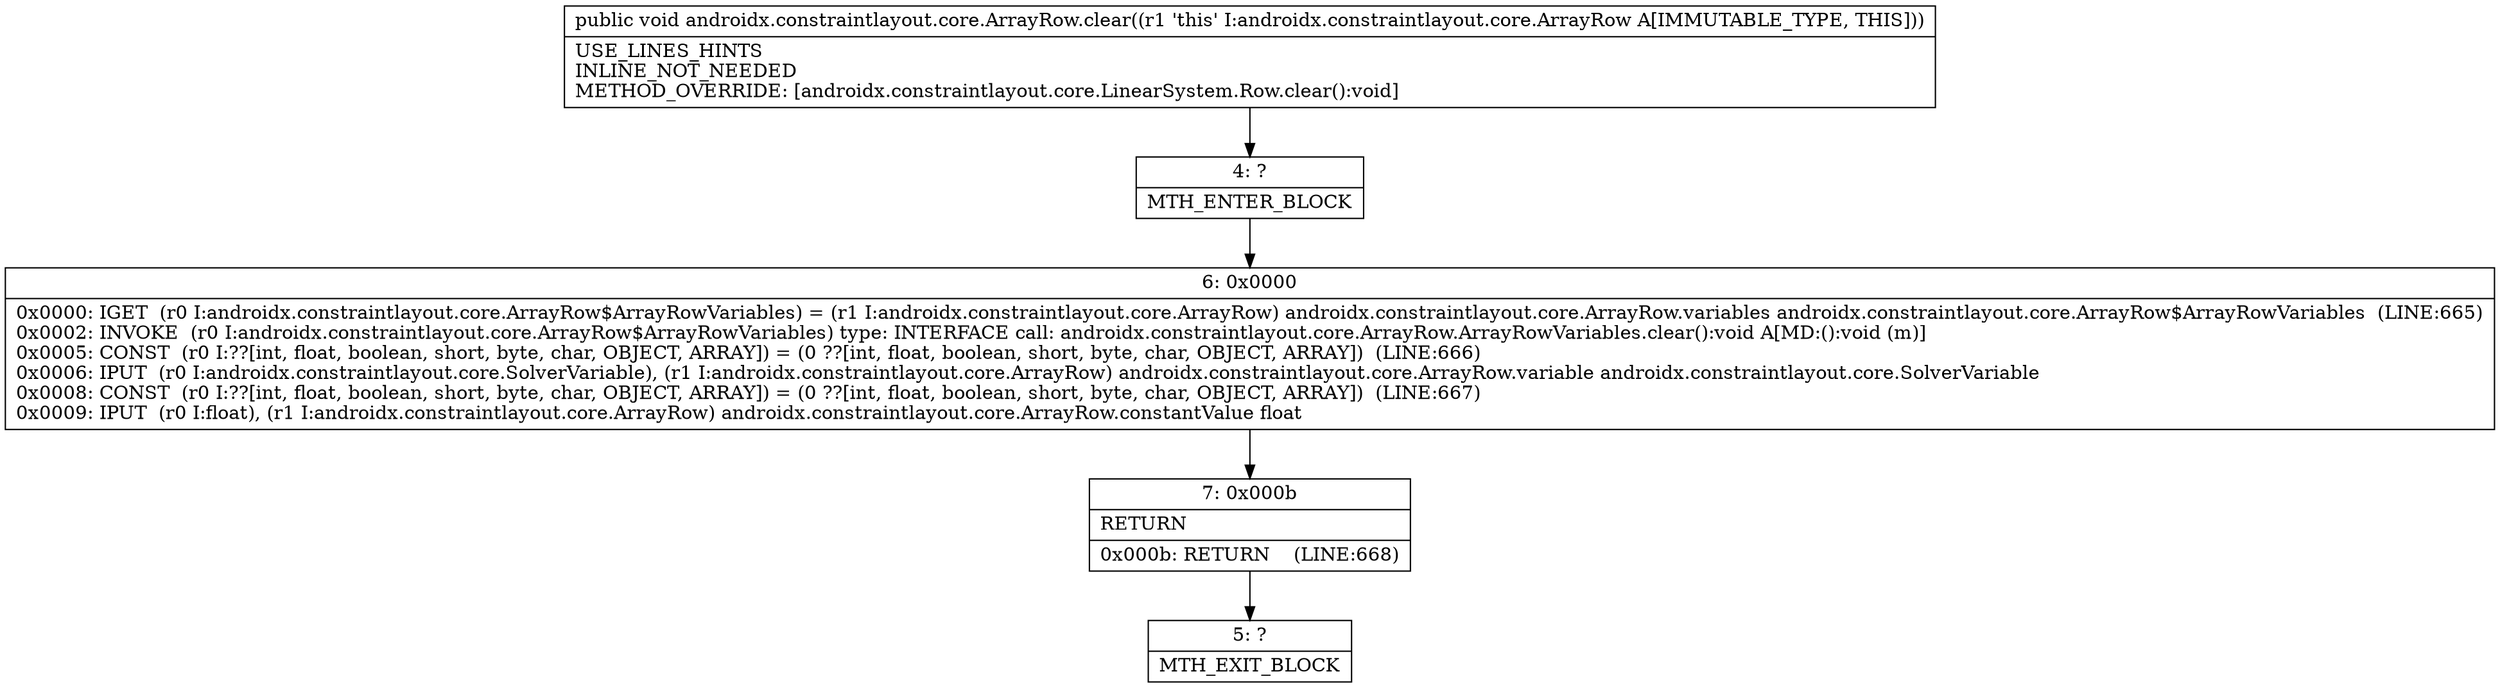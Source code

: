 digraph "CFG forandroidx.constraintlayout.core.ArrayRow.clear()V" {
Node_4 [shape=record,label="{4\:\ ?|MTH_ENTER_BLOCK\l}"];
Node_6 [shape=record,label="{6\:\ 0x0000|0x0000: IGET  (r0 I:androidx.constraintlayout.core.ArrayRow$ArrayRowVariables) = (r1 I:androidx.constraintlayout.core.ArrayRow) androidx.constraintlayout.core.ArrayRow.variables androidx.constraintlayout.core.ArrayRow$ArrayRowVariables  (LINE:665)\l0x0002: INVOKE  (r0 I:androidx.constraintlayout.core.ArrayRow$ArrayRowVariables) type: INTERFACE call: androidx.constraintlayout.core.ArrayRow.ArrayRowVariables.clear():void A[MD:():void (m)]\l0x0005: CONST  (r0 I:??[int, float, boolean, short, byte, char, OBJECT, ARRAY]) = (0 ??[int, float, boolean, short, byte, char, OBJECT, ARRAY])  (LINE:666)\l0x0006: IPUT  (r0 I:androidx.constraintlayout.core.SolverVariable), (r1 I:androidx.constraintlayout.core.ArrayRow) androidx.constraintlayout.core.ArrayRow.variable androidx.constraintlayout.core.SolverVariable \l0x0008: CONST  (r0 I:??[int, float, boolean, short, byte, char, OBJECT, ARRAY]) = (0 ??[int, float, boolean, short, byte, char, OBJECT, ARRAY])  (LINE:667)\l0x0009: IPUT  (r0 I:float), (r1 I:androidx.constraintlayout.core.ArrayRow) androidx.constraintlayout.core.ArrayRow.constantValue float \l}"];
Node_7 [shape=record,label="{7\:\ 0x000b|RETURN\l|0x000b: RETURN    (LINE:668)\l}"];
Node_5 [shape=record,label="{5\:\ ?|MTH_EXIT_BLOCK\l}"];
MethodNode[shape=record,label="{public void androidx.constraintlayout.core.ArrayRow.clear((r1 'this' I:androidx.constraintlayout.core.ArrayRow A[IMMUTABLE_TYPE, THIS]))  | USE_LINES_HINTS\lINLINE_NOT_NEEDED\lMETHOD_OVERRIDE: [androidx.constraintlayout.core.LinearSystem.Row.clear():void]\l}"];
MethodNode -> Node_4;Node_4 -> Node_6;
Node_6 -> Node_7;
Node_7 -> Node_5;
}

